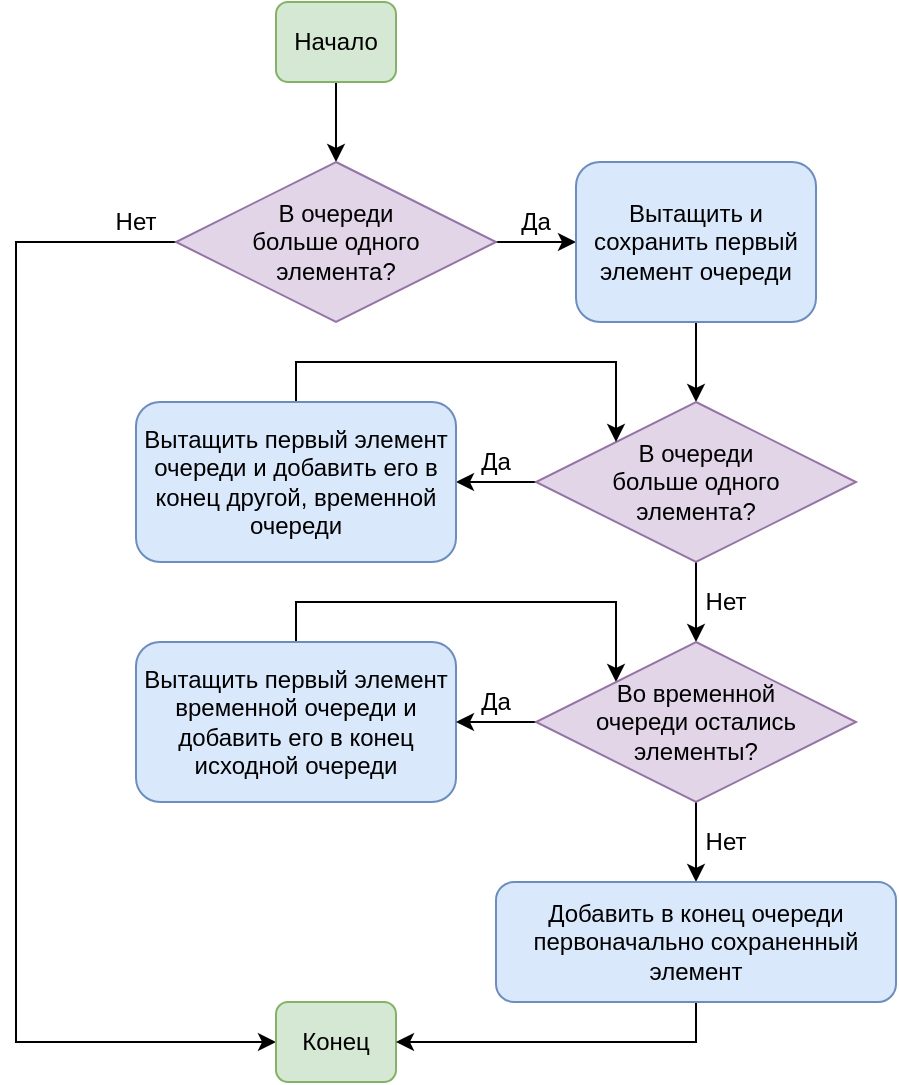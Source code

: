 <mxfile version="22.0.3" type="device">
  <diagram name="Page-1" id="S55bfGEMCrbH94iu4lb3">
    <mxGraphModel dx="916" dy="669" grid="1" gridSize="10" guides="1" tooltips="1" connect="1" arrows="1" fold="1" page="1" pageScale="1" pageWidth="850" pageHeight="1100" math="0" shadow="0">
      <root>
        <mxCell id="0" />
        <mxCell id="1" parent="0" />
        <mxCell id="kccejqt1dc7XrH10TTn1-4" style="edgeStyle=orthogonalEdgeStyle;rounded=0;orthogonalLoop=1;jettySize=auto;html=1;exitX=0.5;exitY=1;exitDx=0;exitDy=0;entryX=0.5;entryY=0;entryDx=0;entryDy=0;" edge="1" parent="1" source="kccejqt1dc7XrH10TTn1-2" target="kccejqt1dc7XrH10TTn1-3">
          <mxGeometry relative="1" as="geometry" />
        </mxCell>
        <mxCell id="kccejqt1dc7XrH10TTn1-2" value="Начало" style="rounded=1;whiteSpace=wrap;html=1;fillColor=#d5e8d4;strokeColor=#82b366;" vertex="1" parent="1">
          <mxGeometry x="450" y="40" width="60" height="40" as="geometry" />
        </mxCell>
        <mxCell id="kccejqt1dc7XrH10TTn1-7" style="edgeStyle=orthogonalEdgeStyle;rounded=0;orthogonalLoop=1;jettySize=auto;html=1;exitX=0;exitY=0.5;exitDx=0;exitDy=0;entryX=0;entryY=0.5;entryDx=0;entryDy=0;" edge="1" parent="1" source="kccejqt1dc7XrH10TTn1-3" target="kccejqt1dc7XrH10TTn1-6">
          <mxGeometry relative="1" as="geometry">
            <Array as="points">
              <mxPoint x="320" y="160" />
              <mxPoint x="320" y="560" />
            </Array>
          </mxGeometry>
        </mxCell>
        <mxCell id="kccejqt1dc7XrH10TTn1-10" style="edgeStyle=orthogonalEdgeStyle;rounded=0;orthogonalLoop=1;jettySize=auto;html=1;exitX=1;exitY=0.5;exitDx=0;exitDy=0;entryX=0;entryY=0.5;entryDx=0;entryDy=0;" edge="1" parent="1" source="kccejqt1dc7XrH10TTn1-3" target="kccejqt1dc7XrH10TTn1-9">
          <mxGeometry relative="1" as="geometry" />
        </mxCell>
        <mxCell id="kccejqt1dc7XrH10TTn1-3" value="В очереди&lt;br&gt;больше одного&lt;br&gt;элемента?" style="rhombus;whiteSpace=wrap;html=1;fillColor=#e1d5e7;strokeColor=#9673a6;" vertex="1" parent="1">
          <mxGeometry x="400" y="120" width="160" height="80" as="geometry" />
        </mxCell>
        <mxCell id="kccejqt1dc7XrH10TTn1-6" value="Конец" style="rounded=1;whiteSpace=wrap;html=1;fillColor=#d5e8d4;strokeColor=#82b366;" vertex="1" parent="1">
          <mxGeometry x="450" y="540" width="60" height="40" as="geometry" />
        </mxCell>
        <mxCell id="kccejqt1dc7XrH10TTn1-12" style="edgeStyle=orthogonalEdgeStyle;rounded=0;orthogonalLoop=1;jettySize=auto;html=1;exitX=0.5;exitY=1;exitDx=0;exitDy=0;entryX=0.5;entryY=0;entryDx=0;entryDy=0;" edge="1" parent="1" source="kccejqt1dc7XrH10TTn1-9" target="kccejqt1dc7XrH10TTn1-11">
          <mxGeometry relative="1" as="geometry" />
        </mxCell>
        <mxCell id="kccejqt1dc7XrH10TTn1-9" value="Вытащить и сохранить первый элемент очереди" style="rounded=1;whiteSpace=wrap;html=1;fillColor=#dae8fc;strokeColor=#6c8ebf;" vertex="1" parent="1">
          <mxGeometry x="600" y="120" width="120" height="80" as="geometry" />
        </mxCell>
        <mxCell id="kccejqt1dc7XrH10TTn1-14" style="edgeStyle=orthogonalEdgeStyle;rounded=0;orthogonalLoop=1;jettySize=auto;html=1;exitX=0;exitY=0.5;exitDx=0;exitDy=0;entryX=1;entryY=0.5;entryDx=0;entryDy=0;" edge="1" parent="1" source="kccejqt1dc7XrH10TTn1-11" target="kccejqt1dc7XrH10TTn1-13">
          <mxGeometry relative="1" as="geometry" />
        </mxCell>
        <mxCell id="kccejqt1dc7XrH10TTn1-18" style="edgeStyle=orthogonalEdgeStyle;rounded=0;orthogonalLoop=1;jettySize=auto;html=1;exitX=0.5;exitY=1;exitDx=0;exitDy=0;entryX=0.5;entryY=0;entryDx=0;entryDy=0;" edge="1" parent="1" source="kccejqt1dc7XrH10TTn1-11" target="kccejqt1dc7XrH10TTn1-17">
          <mxGeometry relative="1" as="geometry" />
        </mxCell>
        <mxCell id="kccejqt1dc7XrH10TTn1-11" value="В очереди&lt;br&gt;больше одного&lt;br&gt;элемента?" style="rhombus;whiteSpace=wrap;html=1;fillColor=#e1d5e7;strokeColor=#9673a6;" vertex="1" parent="1">
          <mxGeometry x="580" y="240" width="160" height="80" as="geometry" />
        </mxCell>
        <mxCell id="kccejqt1dc7XrH10TTn1-15" style="edgeStyle=orthogonalEdgeStyle;rounded=0;orthogonalLoop=1;jettySize=auto;html=1;exitX=0.5;exitY=0;exitDx=0;exitDy=0;entryX=0;entryY=0;entryDx=0;entryDy=0;" edge="1" parent="1" source="kccejqt1dc7XrH10TTn1-13" target="kccejqt1dc7XrH10TTn1-11">
          <mxGeometry relative="1" as="geometry">
            <Array as="points">
              <mxPoint x="460" y="220" />
              <mxPoint x="620" y="220" />
            </Array>
          </mxGeometry>
        </mxCell>
        <mxCell id="kccejqt1dc7XrH10TTn1-13" value="Вытащить первый элемент очереди и добавить его в конец другой, временной очереди" style="rounded=1;whiteSpace=wrap;html=1;fillColor=#dae8fc;strokeColor=#6c8ebf;" vertex="1" parent="1">
          <mxGeometry x="380" y="240" width="160" height="80" as="geometry" />
        </mxCell>
        <mxCell id="kccejqt1dc7XrH10TTn1-23" style="edgeStyle=orthogonalEdgeStyle;rounded=0;orthogonalLoop=1;jettySize=auto;html=1;exitX=0.5;exitY=0;exitDx=0;exitDy=0;entryX=0;entryY=0;entryDx=0;entryDy=0;" edge="1" parent="1" source="kccejqt1dc7XrH10TTn1-16" target="kccejqt1dc7XrH10TTn1-17">
          <mxGeometry relative="1" as="geometry">
            <Array as="points">
              <mxPoint x="460" y="340" />
              <mxPoint x="620" y="340" />
            </Array>
          </mxGeometry>
        </mxCell>
        <mxCell id="kccejqt1dc7XrH10TTn1-16" value="Вытащить первый элемент временной очереди и добавить его в конец исходной очереди" style="rounded=1;whiteSpace=wrap;html=1;fillColor=#dae8fc;strokeColor=#6c8ebf;" vertex="1" parent="1">
          <mxGeometry x="380" y="360" width="160" height="80" as="geometry" />
        </mxCell>
        <mxCell id="kccejqt1dc7XrH10TTn1-21" style="edgeStyle=orthogonalEdgeStyle;rounded=0;orthogonalLoop=1;jettySize=auto;html=1;exitX=0.5;exitY=1;exitDx=0;exitDy=0;entryX=0.5;entryY=0;entryDx=0;entryDy=0;" edge="1" parent="1" source="kccejqt1dc7XrH10TTn1-17" target="kccejqt1dc7XrH10TTn1-19">
          <mxGeometry relative="1" as="geometry" />
        </mxCell>
        <mxCell id="kccejqt1dc7XrH10TTn1-22" style="edgeStyle=orthogonalEdgeStyle;rounded=0;orthogonalLoop=1;jettySize=auto;html=1;exitX=0;exitY=0.5;exitDx=0;exitDy=0;entryX=1;entryY=0.5;entryDx=0;entryDy=0;" edge="1" parent="1" source="kccejqt1dc7XrH10TTn1-17" target="kccejqt1dc7XrH10TTn1-16">
          <mxGeometry relative="1" as="geometry" />
        </mxCell>
        <mxCell id="kccejqt1dc7XrH10TTn1-17" value="Во временной&lt;br&gt;очереди остались&lt;br&gt;элементы?" style="rhombus;whiteSpace=wrap;html=1;fillColor=#e1d5e7;strokeColor=#9673a6;" vertex="1" parent="1">
          <mxGeometry x="580" y="360" width="160" height="80" as="geometry" />
        </mxCell>
        <mxCell id="kccejqt1dc7XrH10TTn1-20" style="edgeStyle=orthogonalEdgeStyle;rounded=0;orthogonalLoop=1;jettySize=auto;html=1;exitX=0.5;exitY=1;exitDx=0;exitDy=0;entryX=1;entryY=0.5;entryDx=0;entryDy=0;" edge="1" parent="1" source="kccejqt1dc7XrH10TTn1-19" target="kccejqt1dc7XrH10TTn1-6">
          <mxGeometry relative="1" as="geometry" />
        </mxCell>
        <mxCell id="kccejqt1dc7XrH10TTn1-19" value="Добавить в конец очереди первоначально сохраненный элемент" style="rounded=1;whiteSpace=wrap;html=1;fillColor=#dae8fc;strokeColor=#6c8ebf;" vertex="1" parent="1">
          <mxGeometry x="560" y="480" width="200" height="60" as="geometry" />
        </mxCell>
        <mxCell id="kccejqt1dc7XrH10TTn1-24" value="Нет" style="text;html=1;strokeColor=none;fillColor=none;align=center;verticalAlign=middle;whiteSpace=wrap;rounded=0;" vertex="1" parent="1">
          <mxGeometry x="360" y="140" width="40" height="20" as="geometry" />
        </mxCell>
        <mxCell id="kccejqt1dc7XrH10TTn1-25" value="Нет" style="text;html=1;strokeColor=none;fillColor=none;align=center;verticalAlign=middle;whiteSpace=wrap;rounded=0;" vertex="1" parent="1">
          <mxGeometry x="660" y="330" width="30" height="20" as="geometry" />
        </mxCell>
        <mxCell id="kccejqt1dc7XrH10TTn1-26" value="Нет" style="text;html=1;strokeColor=none;fillColor=none;align=center;verticalAlign=middle;whiteSpace=wrap;rounded=0;" vertex="1" parent="1">
          <mxGeometry x="660" y="450" width="30" height="20" as="geometry" />
        </mxCell>
        <mxCell id="kccejqt1dc7XrH10TTn1-27" value="Да" style="text;html=1;strokeColor=none;fillColor=none;align=center;verticalAlign=middle;whiteSpace=wrap;rounded=0;" vertex="1" parent="1">
          <mxGeometry x="540" y="260" width="40" height="20" as="geometry" />
        </mxCell>
        <mxCell id="kccejqt1dc7XrH10TTn1-28" value="Да" style="text;html=1;strokeColor=none;fillColor=none;align=center;verticalAlign=middle;whiteSpace=wrap;rounded=0;" vertex="1" parent="1">
          <mxGeometry x="540" y="380" width="40" height="20" as="geometry" />
        </mxCell>
        <mxCell id="kccejqt1dc7XrH10TTn1-29" value="Да" style="text;html=1;strokeColor=none;fillColor=none;align=center;verticalAlign=middle;whiteSpace=wrap;rounded=0;" vertex="1" parent="1">
          <mxGeometry x="560" y="140" width="40" height="20" as="geometry" />
        </mxCell>
      </root>
    </mxGraphModel>
  </diagram>
</mxfile>
